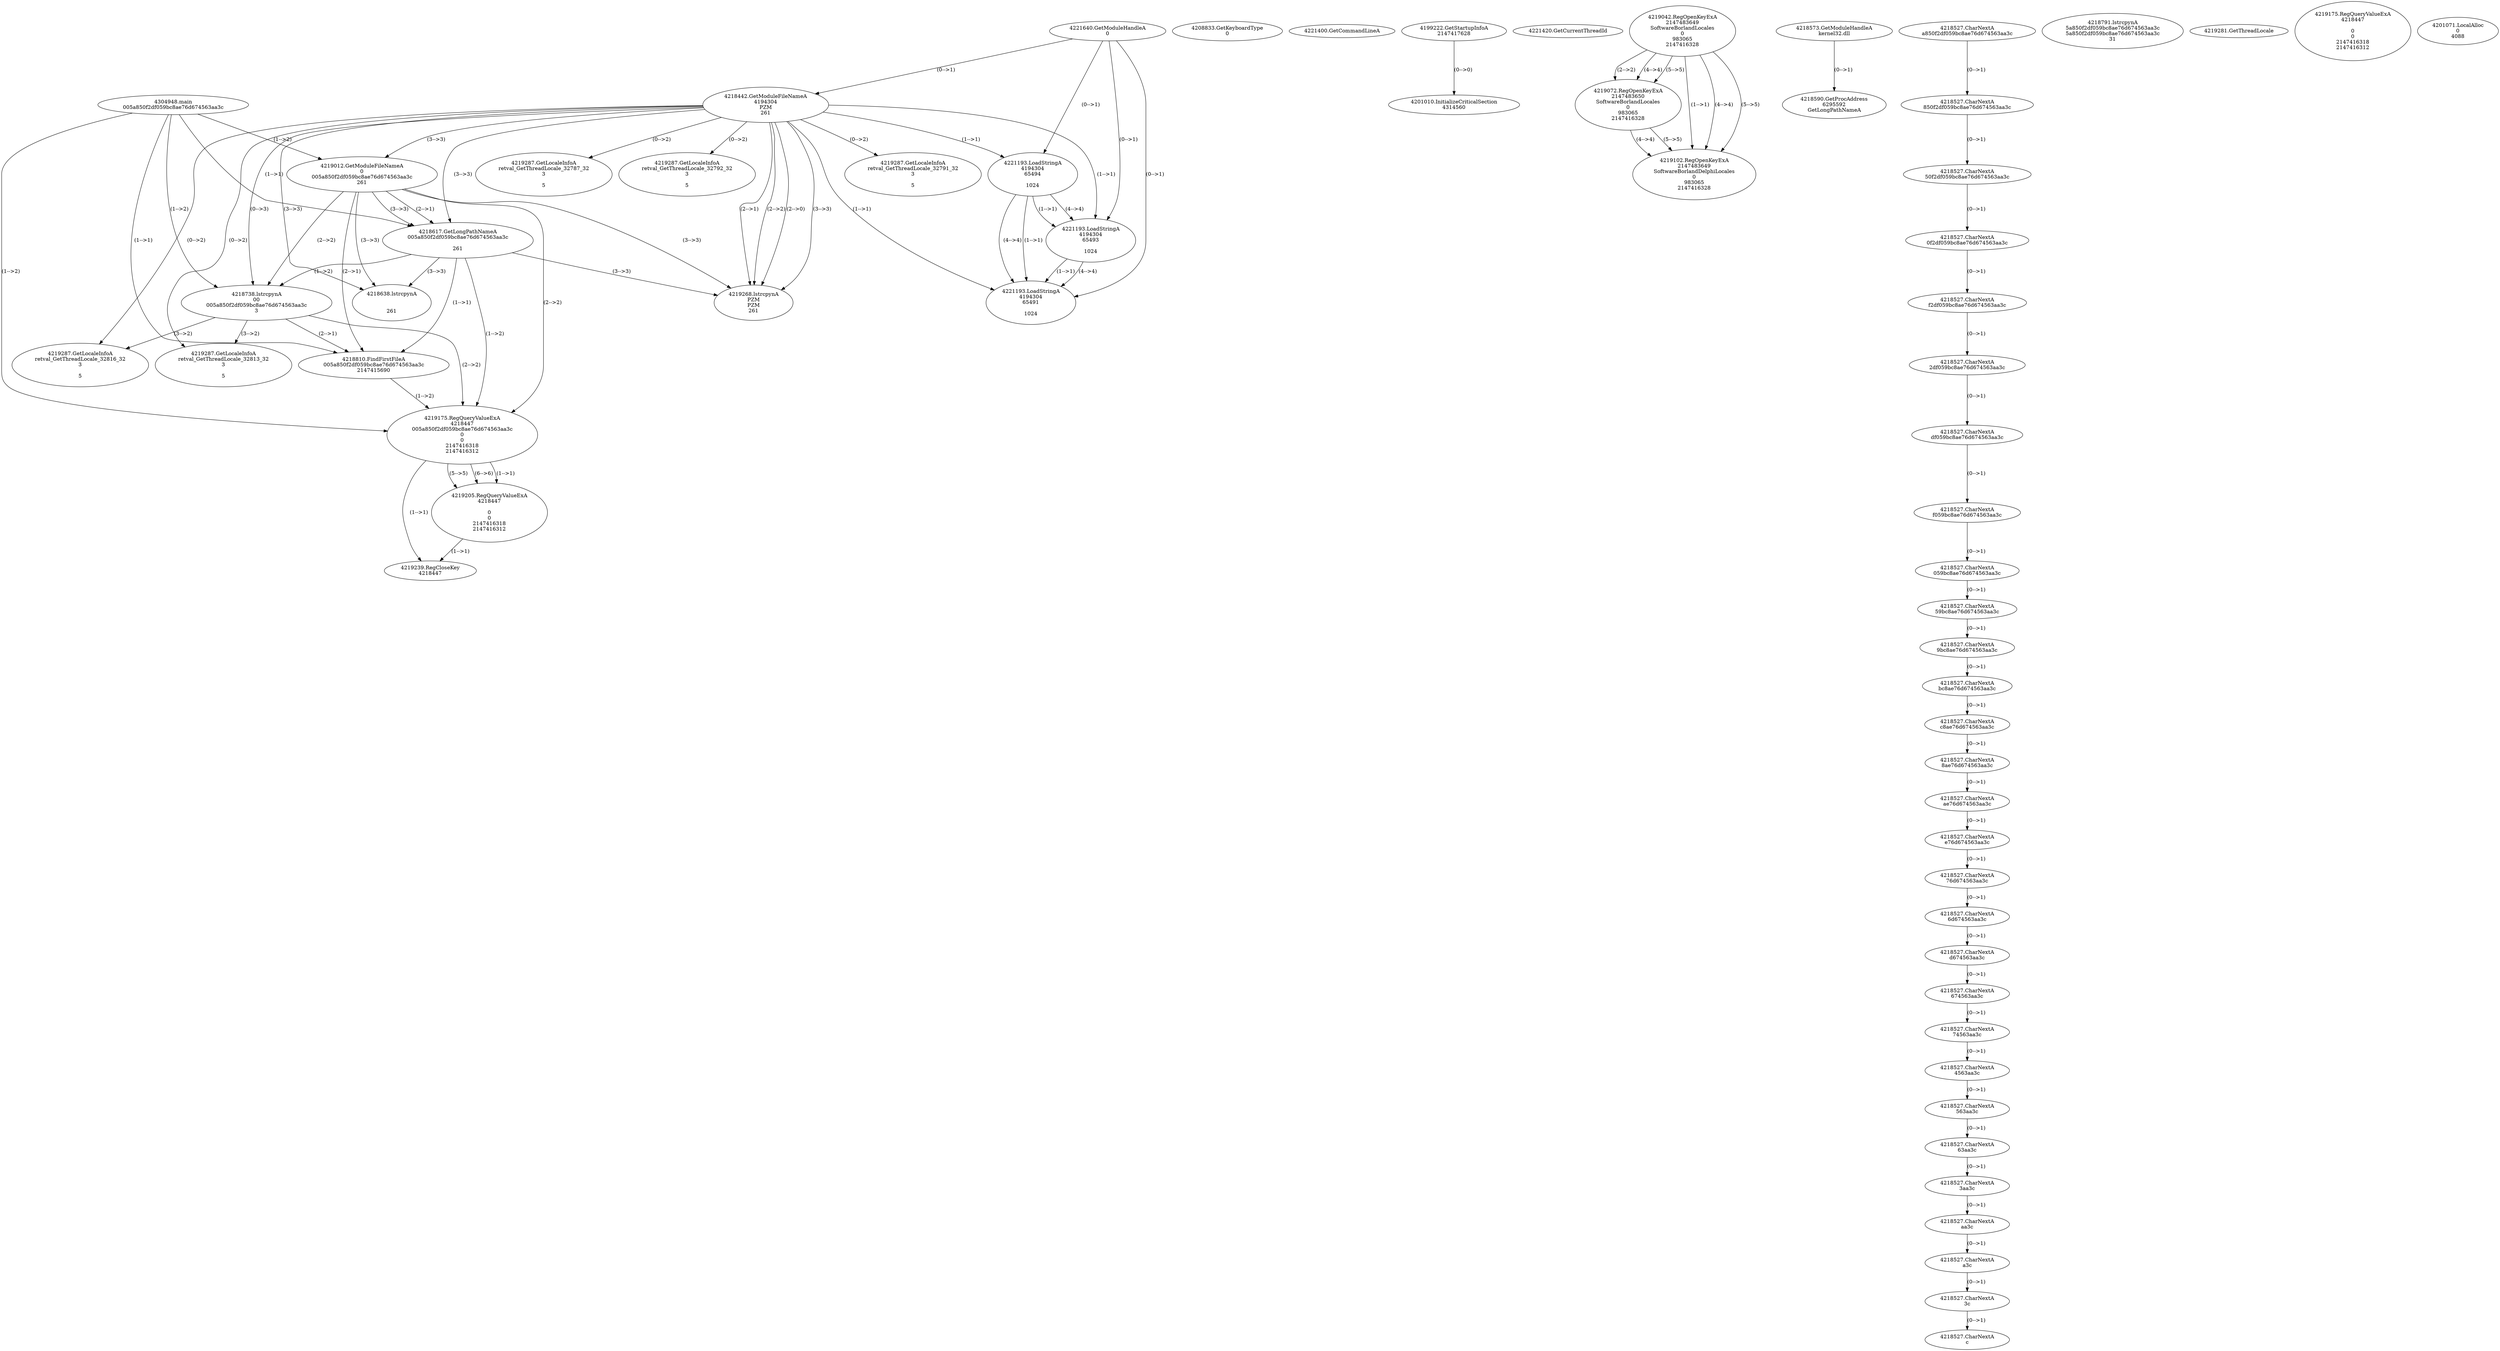 // Global SCDG with merge call
digraph {
	0 [label="4304948.main
005a850f2df059bc8ae76d674563aa3c"]
	1 [label="4221640.GetModuleHandleA
0"]
	2 [label="4208833.GetKeyboardType
0"]
	3 [label="4221400.GetCommandLineA
"]
	4 [label="4199222.GetStartupInfoA
2147417628"]
	5 [label="4221420.GetCurrentThreadId
"]
	6 [label="4218442.GetModuleFileNameA
4194304
PZM
261"]
	1 -> 6 [label="(0-->1)"]
	7 [label="4219012.GetModuleFileNameA
0
005a850f2df059bc8ae76d674563aa3c
261"]
	0 -> 7 [label="(1-->2)"]
	6 -> 7 [label="(3-->3)"]
	8 [label="4219042.RegOpenKeyExA
2147483649
Software\Borland\Locales
0
983065
2147416328"]
	9 [label="4218573.GetModuleHandleA
kernel32.dll"]
	10 [label="4218590.GetProcAddress
6295592
GetLongPathNameA"]
	9 -> 10 [label="(0-->1)"]
	11 [label="4218617.GetLongPathNameA
005a850f2df059bc8ae76d674563aa3c

261"]
	0 -> 11 [label="(1-->1)"]
	7 -> 11 [label="(2-->1)"]
	6 -> 11 [label="(3-->3)"]
	7 -> 11 [label="(3-->3)"]
	12 [label="4218738.lstrcpynA
00
005a850f2df059bc8ae76d674563aa3c
3"]
	0 -> 12 [label="(1-->2)"]
	7 -> 12 [label="(2-->2)"]
	11 -> 12 [label="(1-->2)"]
	6 -> 12 [label="(0-->3)"]
	13 [label="4218527.CharNextA
a850f2df059bc8ae76d674563aa3c"]
	14 [label="4218527.CharNextA
850f2df059bc8ae76d674563aa3c"]
	13 -> 14 [label="(0-->1)"]
	15 [label="4218527.CharNextA
50f2df059bc8ae76d674563aa3c"]
	14 -> 15 [label="(0-->1)"]
	16 [label="4218527.CharNextA
0f2df059bc8ae76d674563aa3c"]
	15 -> 16 [label="(0-->1)"]
	17 [label="4218527.CharNextA
f2df059bc8ae76d674563aa3c"]
	16 -> 17 [label="(0-->1)"]
	18 [label="4218527.CharNextA
2df059bc8ae76d674563aa3c"]
	17 -> 18 [label="(0-->1)"]
	19 [label="4218527.CharNextA
df059bc8ae76d674563aa3c"]
	18 -> 19 [label="(0-->1)"]
	20 [label="4218527.CharNextA
f059bc8ae76d674563aa3c"]
	19 -> 20 [label="(0-->1)"]
	21 [label="4218527.CharNextA
059bc8ae76d674563aa3c"]
	20 -> 21 [label="(0-->1)"]
	22 [label="4218527.CharNextA
59bc8ae76d674563aa3c"]
	21 -> 22 [label="(0-->1)"]
	23 [label="4218527.CharNextA
9bc8ae76d674563aa3c"]
	22 -> 23 [label="(0-->1)"]
	24 [label="4218527.CharNextA
bc8ae76d674563aa3c"]
	23 -> 24 [label="(0-->1)"]
	25 [label="4218527.CharNextA
c8ae76d674563aa3c"]
	24 -> 25 [label="(0-->1)"]
	26 [label="4218527.CharNextA
8ae76d674563aa3c"]
	25 -> 26 [label="(0-->1)"]
	27 [label="4218527.CharNextA
ae76d674563aa3c"]
	26 -> 27 [label="(0-->1)"]
	28 [label="4218527.CharNextA
e76d674563aa3c"]
	27 -> 28 [label="(0-->1)"]
	29 [label="4218527.CharNextA
76d674563aa3c"]
	28 -> 29 [label="(0-->1)"]
	30 [label="4218527.CharNextA
6d674563aa3c"]
	29 -> 30 [label="(0-->1)"]
	31 [label="4218527.CharNextA
d674563aa3c"]
	30 -> 31 [label="(0-->1)"]
	32 [label="4218527.CharNextA
674563aa3c"]
	31 -> 32 [label="(0-->1)"]
	33 [label="4218527.CharNextA
74563aa3c"]
	32 -> 33 [label="(0-->1)"]
	34 [label="4218527.CharNextA
4563aa3c"]
	33 -> 34 [label="(0-->1)"]
	35 [label="4218527.CharNextA
563aa3c"]
	34 -> 35 [label="(0-->1)"]
	36 [label="4218527.CharNextA
63aa3c"]
	35 -> 36 [label="(0-->1)"]
	37 [label="4218527.CharNextA
3aa3c"]
	36 -> 37 [label="(0-->1)"]
	38 [label="4218527.CharNextA
aa3c"]
	37 -> 38 [label="(0-->1)"]
	39 [label="4218527.CharNextA
a3c"]
	38 -> 39 [label="(0-->1)"]
	40 [label="4218527.CharNextA
3c"]
	39 -> 40 [label="(0-->1)"]
	41 [label="4218527.CharNextA
c"]
	40 -> 41 [label="(0-->1)"]
	42 [label="4218791.lstrcpynA
5a850f2df059bc8ae76d674563aa3c
5a850f2df059bc8ae76d674563aa3c
31"]
	43 [label="4218810.FindFirstFileA
005a850f2df059bc8ae76d674563aa3c
2147415690"]
	0 -> 43 [label="(1-->1)"]
	7 -> 43 [label="(2-->1)"]
	11 -> 43 [label="(1-->1)"]
	12 -> 43 [label="(2-->1)"]
	44 [label="4219175.RegQueryValueExA
4218447
005a850f2df059bc8ae76d674563aa3c
0
0
2147416318
2147416312"]
	0 -> 44 [label="(1-->2)"]
	7 -> 44 [label="(2-->2)"]
	11 -> 44 [label="(1-->2)"]
	12 -> 44 [label="(2-->2)"]
	43 -> 44 [label="(1-->2)"]
	45 [label="4219205.RegQueryValueExA
4218447

0
0
2147416318
2147416312"]
	44 -> 45 [label="(1-->1)"]
	44 -> 45 [label="(5-->5)"]
	44 -> 45 [label="(6-->6)"]
	46 [label="4219239.RegCloseKey
4218447"]
	44 -> 46 [label="(1-->1)"]
	45 -> 46 [label="(1-->1)"]
	47 [label="4219268.lstrcpynA
PZM
PZM
261"]
	6 -> 47 [label="(2-->1)"]
	6 -> 47 [label="(2-->2)"]
	6 -> 47 [label="(3-->3)"]
	7 -> 47 [label="(3-->3)"]
	11 -> 47 [label="(3-->3)"]
	6 -> 47 [label="(2-->0)"]
	48 [label="4219281.GetThreadLocale
"]
	49 [label="4219287.GetLocaleInfoA
retval_GetThreadLocale_32816_32
3

5"]
	6 -> 49 [label="(0-->2)"]
	12 -> 49 [label="(3-->2)"]
	50 [label="4221193.LoadStringA
4194304
65494

1024"]
	1 -> 50 [label="(0-->1)"]
	6 -> 50 [label="(1-->1)"]
	51 [label="4219072.RegOpenKeyExA
2147483650
Software\Borland\Locales
0
983065
2147416328"]
	8 -> 51 [label="(2-->2)"]
	8 -> 51 [label="(4-->4)"]
	8 -> 51 [label="(5-->5)"]
	52 [label="4219102.RegOpenKeyExA
2147483649
Software\Borland\Delphi\Locales
0
983065
2147416328"]
	8 -> 52 [label="(1-->1)"]
	8 -> 52 [label="(4-->4)"]
	51 -> 52 [label="(4-->4)"]
	8 -> 52 [label="(5-->5)"]
	51 -> 52 [label="(5-->5)"]
	53 [label="4218638.lstrcpynA


261"]
	6 -> 53 [label="(3-->3)"]
	7 -> 53 [label="(3-->3)"]
	11 -> 53 [label="(3-->3)"]
	54 [label="4219175.RegQueryValueExA
4218447

0
0
2147416318
2147416312"]
	55 [label="4219287.GetLocaleInfoA
retval_GetThreadLocale_32791_32
3

5"]
	6 -> 55 [label="(0-->2)"]
	56 [label="4219287.GetLocaleInfoA
retval_GetThreadLocale_32813_32
3

5"]
	6 -> 56 [label="(0-->2)"]
	12 -> 56 [label="(3-->2)"]
	57 [label="4221193.LoadStringA
4194304
65493

1024"]
	1 -> 57 [label="(0-->1)"]
	6 -> 57 [label="(1-->1)"]
	50 -> 57 [label="(1-->1)"]
	50 -> 57 [label="(4-->4)"]
	58 [label="4219287.GetLocaleInfoA
retval_GetThreadLocale_32787_32
3

5"]
	6 -> 58 [label="(0-->2)"]
	59 [label="4221193.LoadStringA
4194304
65491

1024"]
	1 -> 59 [label="(0-->1)"]
	6 -> 59 [label="(1-->1)"]
	50 -> 59 [label="(1-->1)"]
	57 -> 59 [label="(1-->1)"]
	50 -> 59 [label="(4-->4)"]
	57 -> 59 [label="(4-->4)"]
	60 [label="4201010.InitializeCriticalSection
4314560"]
	4 -> 60 [label="(0-->0)"]
	61 [label="4201071.LocalAlloc
0
4088"]
	62 [label="4219287.GetLocaleInfoA
retval_GetThreadLocale_32792_32
3

5"]
	6 -> 62 [label="(0-->2)"]
}
